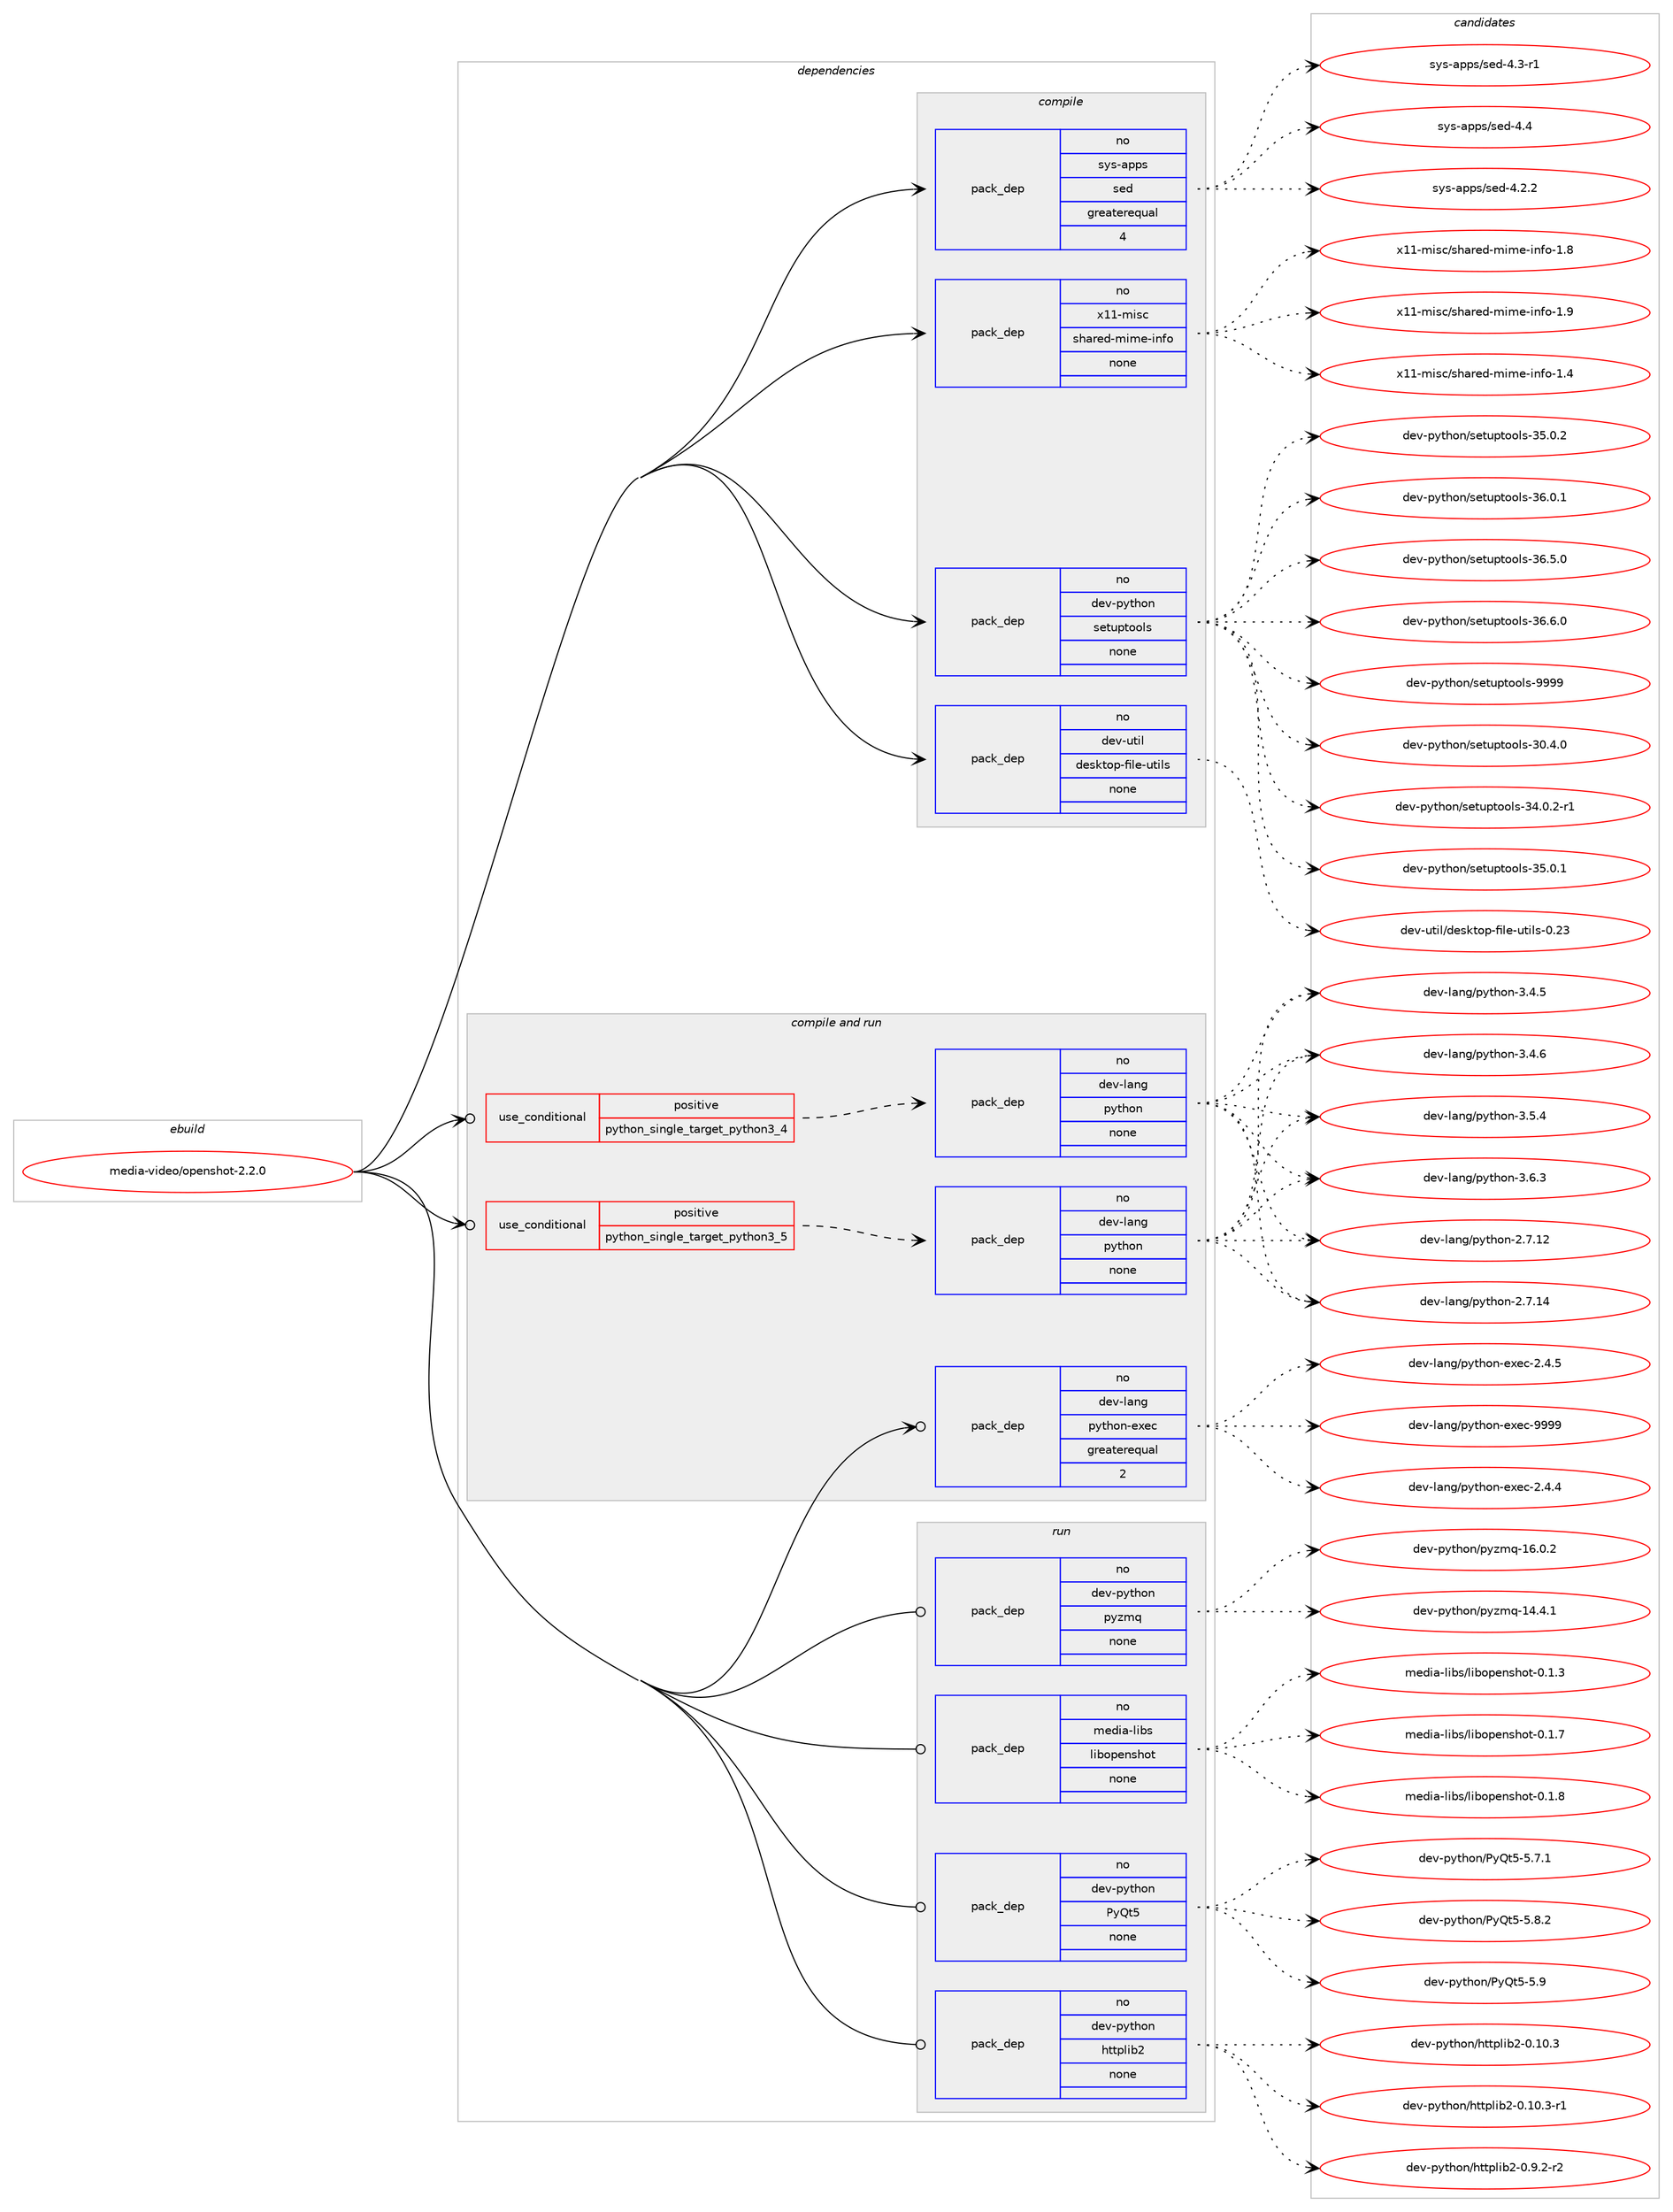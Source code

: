 digraph prolog {

# *************
# Graph options
# *************

newrank=true;
concentrate=true;
compound=true;
graph [rankdir=LR,fontname=Helvetica,fontsize=10,ranksep=1.5];#, ranksep=2.5, nodesep=0.2];
edge  [arrowhead=vee];
node  [fontname=Helvetica,fontsize=10];

# **********
# The ebuild
# **********

subgraph cluster_leftcol {
color=gray;
rank=same;
label=<<i>ebuild</i>>;
id [label="media-video/openshot-2.2.0", color=red, width=4, href="../media-video/openshot-2.2.0.svg"];
}

# ****************
# The dependencies
# ****************

subgraph cluster_midcol {
color=gray;
label=<<i>dependencies</i>>;
subgraph cluster_compile {
fillcolor="#eeeeee";
style=filled;
label=<<i>compile</i>>;
subgraph pack292030 {
dependency396163 [label=<<TABLE BORDER="0" CELLBORDER="1" CELLSPACING="0" CELLPADDING="4" WIDTH="220"><TR><TD ROWSPAN="6" CELLPADDING="30">pack_dep</TD></TR><TR><TD WIDTH="110">no</TD></TR><TR><TD>dev-python</TD></TR><TR><TD>setuptools</TD></TR><TR><TD>none</TD></TR><TR><TD></TD></TR></TABLE>>, shape=none, color=blue];
}
id:e -> dependency396163:w [weight=20,style="solid",arrowhead="vee"];
subgraph pack292031 {
dependency396164 [label=<<TABLE BORDER="0" CELLBORDER="1" CELLSPACING="0" CELLPADDING="4" WIDTH="220"><TR><TD ROWSPAN="6" CELLPADDING="30">pack_dep</TD></TR><TR><TD WIDTH="110">no</TD></TR><TR><TD>dev-util</TD></TR><TR><TD>desktop-file-utils</TD></TR><TR><TD>none</TD></TR><TR><TD></TD></TR></TABLE>>, shape=none, color=blue];
}
id:e -> dependency396164:w [weight=20,style="solid",arrowhead="vee"];
subgraph pack292032 {
dependency396165 [label=<<TABLE BORDER="0" CELLBORDER="1" CELLSPACING="0" CELLPADDING="4" WIDTH="220"><TR><TD ROWSPAN="6" CELLPADDING="30">pack_dep</TD></TR><TR><TD WIDTH="110">no</TD></TR><TR><TD>sys-apps</TD></TR><TR><TD>sed</TD></TR><TR><TD>greaterequal</TD></TR><TR><TD>4</TD></TR></TABLE>>, shape=none, color=blue];
}
id:e -> dependency396165:w [weight=20,style="solid",arrowhead="vee"];
subgraph pack292033 {
dependency396166 [label=<<TABLE BORDER="0" CELLBORDER="1" CELLSPACING="0" CELLPADDING="4" WIDTH="220"><TR><TD ROWSPAN="6" CELLPADDING="30">pack_dep</TD></TR><TR><TD WIDTH="110">no</TD></TR><TR><TD>x11-misc</TD></TR><TR><TD>shared-mime-info</TD></TR><TR><TD>none</TD></TR><TR><TD></TD></TR></TABLE>>, shape=none, color=blue];
}
id:e -> dependency396166:w [weight=20,style="solid",arrowhead="vee"];
}
subgraph cluster_compileandrun {
fillcolor="#eeeeee";
style=filled;
label=<<i>compile and run</i>>;
subgraph cond97719 {
dependency396167 [label=<<TABLE BORDER="0" CELLBORDER="1" CELLSPACING="0" CELLPADDING="4"><TR><TD ROWSPAN="3" CELLPADDING="10">use_conditional</TD></TR><TR><TD>positive</TD></TR><TR><TD>python_single_target_python3_4</TD></TR></TABLE>>, shape=none, color=red];
subgraph pack292034 {
dependency396168 [label=<<TABLE BORDER="0" CELLBORDER="1" CELLSPACING="0" CELLPADDING="4" WIDTH="220"><TR><TD ROWSPAN="6" CELLPADDING="30">pack_dep</TD></TR><TR><TD WIDTH="110">no</TD></TR><TR><TD>dev-lang</TD></TR><TR><TD>python</TD></TR><TR><TD>none</TD></TR><TR><TD></TD></TR></TABLE>>, shape=none, color=blue];
}
dependency396167:e -> dependency396168:w [weight=20,style="dashed",arrowhead="vee"];
}
id:e -> dependency396167:w [weight=20,style="solid",arrowhead="odotvee"];
subgraph cond97720 {
dependency396169 [label=<<TABLE BORDER="0" CELLBORDER="1" CELLSPACING="0" CELLPADDING="4"><TR><TD ROWSPAN="3" CELLPADDING="10">use_conditional</TD></TR><TR><TD>positive</TD></TR><TR><TD>python_single_target_python3_5</TD></TR></TABLE>>, shape=none, color=red];
subgraph pack292035 {
dependency396170 [label=<<TABLE BORDER="0" CELLBORDER="1" CELLSPACING="0" CELLPADDING="4" WIDTH="220"><TR><TD ROWSPAN="6" CELLPADDING="30">pack_dep</TD></TR><TR><TD WIDTH="110">no</TD></TR><TR><TD>dev-lang</TD></TR><TR><TD>python</TD></TR><TR><TD>none</TD></TR><TR><TD></TD></TR></TABLE>>, shape=none, color=blue];
}
dependency396169:e -> dependency396170:w [weight=20,style="dashed",arrowhead="vee"];
}
id:e -> dependency396169:w [weight=20,style="solid",arrowhead="odotvee"];
subgraph pack292036 {
dependency396171 [label=<<TABLE BORDER="0" CELLBORDER="1" CELLSPACING="0" CELLPADDING="4" WIDTH="220"><TR><TD ROWSPAN="6" CELLPADDING="30">pack_dep</TD></TR><TR><TD WIDTH="110">no</TD></TR><TR><TD>dev-lang</TD></TR><TR><TD>python-exec</TD></TR><TR><TD>greaterequal</TD></TR><TR><TD>2</TD></TR></TABLE>>, shape=none, color=blue];
}
id:e -> dependency396171:w [weight=20,style="solid",arrowhead="odotvee"];
}
subgraph cluster_run {
fillcolor="#eeeeee";
style=filled;
label=<<i>run</i>>;
subgraph pack292037 {
dependency396172 [label=<<TABLE BORDER="0" CELLBORDER="1" CELLSPACING="0" CELLPADDING="4" WIDTH="220"><TR><TD ROWSPAN="6" CELLPADDING="30">pack_dep</TD></TR><TR><TD WIDTH="110">no</TD></TR><TR><TD>dev-python</TD></TR><TR><TD>PyQt5</TD></TR><TR><TD>none</TD></TR><TR><TD></TD></TR></TABLE>>, shape=none, color=blue];
}
id:e -> dependency396172:w [weight=20,style="solid",arrowhead="odot"];
subgraph pack292038 {
dependency396173 [label=<<TABLE BORDER="0" CELLBORDER="1" CELLSPACING="0" CELLPADDING="4" WIDTH="220"><TR><TD ROWSPAN="6" CELLPADDING="30">pack_dep</TD></TR><TR><TD WIDTH="110">no</TD></TR><TR><TD>dev-python</TD></TR><TR><TD>httplib2</TD></TR><TR><TD>none</TD></TR><TR><TD></TD></TR></TABLE>>, shape=none, color=blue];
}
id:e -> dependency396173:w [weight=20,style="solid",arrowhead="odot"];
subgraph pack292039 {
dependency396174 [label=<<TABLE BORDER="0" CELLBORDER="1" CELLSPACING="0" CELLPADDING="4" WIDTH="220"><TR><TD ROWSPAN="6" CELLPADDING="30">pack_dep</TD></TR><TR><TD WIDTH="110">no</TD></TR><TR><TD>dev-python</TD></TR><TR><TD>pyzmq</TD></TR><TR><TD>none</TD></TR><TR><TD></TD></TR></TABLE>>, shape=none, color=blue];
}
id:e -> dependency396174:w [weight=20,style="solid",arrowhead="odot"];
subgraph pack292040 {
dependency396175 [label=<<TABLE BORDER="0" CELLBORDER="1" CELLSPACING="0" CELLPADDING="4" WIDTH="220"><TR><TD ROWSPAN="6" CELLPADDING="30">pack_dep</TD></TR><TR><TD WIDTH="110">no</TD></TR><TR><TD>media-libs</TD></TR><TR><TD>libopenshot</TD></TR><TR><TD>none</TD></TR><TR><TD></TD></TR></TABLE>>, shape=none, color=blue];
}
id:e -> dependency396175:w [weight=20,style="solid",arrowhead="odot"];
}
}

# **************
# The candidates
# **************

subgraph cluster_choices {
rank=same;
color=gray;
label=<<i>candidates</i>>;

subgraph choice292030 {
color=black;
nodesep=1;
choice100101118451121211161041111104711510111611711211611111110811545514846524648 [label="dev-python/setuptools-30.4.0", color=red, width=4,href="../dev-python/setuptools-30.4.0.svg"];
choice1001011184511212111610411111047115101116117112116111111108115455152464846504511449 [label="dev-python/setuptools-34.0.2-r1", color=red, width=4,href="../dev-python/setuptools-34.0.2-r1.svg"];
choice100101118451121211161041111104711510111611711211611111110811545515346484649 [label="dev-python/setuptools-35.0.1", color=red, width=4,href="../dev-python/setuptools-35.0.1.svg"];
choice100101118451121211161041111104711510111611711211611111110811545515346484650 [label="dev-python/setuptools-35.0.2", color=red, width=4,href="../dev-python/setuptools-35.0.2.svg"];
choice100101118451121211161041111104711510111611711211611111110811545515446484649 [label="dev-python/setuptools-36.0.1", color=red, width=4,href="../dev-python/setuptools-36.0.1.svg"];
choice100101118451121211161041111104711510111611711211611111110811545515446534648 [label="dev-python/setuptools-36.5.0", color=red, width=4,href="../dev-python/setuptools-36.5.0.svg"];
choice100101118451121211161041111104711510111611711211611111110811545515446544648 [label="dev-python/setuptools-36.6.0", color=red, width=4,href="../dev-python/setuptools-36.6.0.svg"];
choice10010111845112121116104111110471151011161171121161111111081154557575757 [label="dev-python/setuptools-9999", color=red, width=4,href="../dev-python/setuptools-9999.svg"];
dependency396163:e -> choice100101118451121211161041111104711510111611711211611111110811545514846524648:w [style=dotted,weight="100"];
dependency396163:e -> choice1001011184511212111610411111047115101116117112116111111108115455152464846504511449:w [style=dotted,weight="100"];
dependency396163:e -> choice100101118451121211161041111104711510111611711211611111110811545515346484649:w [style=dotted,weight="100"];
dependency396163:e -> choice100101118451121211161041111104711510111611711211611111110811545515346484650:w [style=dotted,weight="100"];
dependency396163:e -> choice100101118451121211161041111104711510111611711211611111110811545515446484649:w [style=dotted,weight="100"];
dependency396163:e -> choice100101118451121211161041111104711510111611711211611111110811545515446534648:w [style=dotted,weight="100"];
dependency396163:e -> choice100101118451121211161041111104711510111611711211611111110811545515446544648:w [style=dotted,weight="100"];
dependency396163:e -> choice10010111845112121116104111110471151011161171121161111111081154557575757:w [style=dotted,weight="100"];
}
subgraph choice292031 {
color=black;
nodesep=1;
choice100101118451171161051084710010111510711611111245102105108101451171161051081154548465051 [label="dev-util/desktop-file-utils-0.23", color=red, width=4,href="../dev-util/desktop-file-utils-0.23.svg"];
dependency396164:e -> choice100101118451171161051084710010111510711611111245102105108101451171161051081154548465051:w [style=dotted,weight="100"];
}
subgraph choice292032 {
color=black;
nodesep=1;
choice115121115459711211211547115101100455246504650 [label="sys-apps/sed-4.2.2", color=red, width=4,href="../sys-apps/sed-4.2.2.svg"];
choice115121115459711211211547115101100455246514511449 [label="sys-apps/sed-4.3-r1", color=red, width=4,href="../sys-apps/sed-4.3-r1.svg"];
choice11512111545971121121154711510110045524652 [label="sys-apps/sed-4.4", color=red, width=4,href="../sys-apps/sed-4.4.svg"];
dependency396165:e -> choice115121115459711211211547115101100455246504650:w [style=dotted,weight="100"];
dependency396165:e -> choice115121115459711211211547115101100455246514511449:w [style=dotted,weight="100"];
dependency396165:e -> choice11512111545971121121154711510110045524652:w [style=dotted,weight="100"];
}
subgraph choice292033 {
color=black;
nodesep=1;
choice120494945109105115994711510497114101100451091051091014510511010211145494652 [label="x11-misc/shared-mime-info-1.4", color=red, width=4,href="../x11-misc/shared-mime-info-1.4.svg"];
choice120494945109105115994711510497114101100451091051091014510511010211145494656 [label="x11-misc/shared-mime-info-1.8", color=red, width=4,href="../x11-misc/shared-mime-info-1.8.svg"];
choice120494945109105115994711510497114101100451091051091014510511010211145494657 [label="x11-misc/shared-mime-info-1.9", color=red, width=4,href="../x11-misc/shared-mime-info-1.9.svg"];
dependency396166:e -> choice120494945109105115994711510497114101100451091051091014510511010211145494652:w [style=dotted,weight="100"];
dependency396166:e -> choice120494945109105115994711510497114101100451091051091014510511010211145494656:w [style=dotted,weight="100"];
dependency396166:e -> choice120494945109105115994711510497114101100451091051091014510511010211145494657:w [style=dotted,weight="100"];
}
subgraph choice292034 {
color=black;
nodesep=1;
choice10010111845108971101034711212111610411111045504655464950 [label="dev-lang/python-2.7.12", color=red, width=4,href="../dev-lang/python-2.7.12.svg"];
choice10010111845108971101034711212111610411111045504655464952 [label="dev-lang/python-2.7.14", color=red, width=4,href="../dev-lang/python-2.7.14.svg"];
choice100101118451089711010347112121116104111110455146524653 [label="dev-lang/python-3.4.5", color=red, width=4,href="../dev-lang/python-3.4.5.svg"];
choice100101118451089711010347112121116104111110455146524654 [label="dev-lang/python-3.4.6", color=red, width=4,href="../dev-lang/python-3.4.6.svg"];
choice100101118451089711010347112121116104111110455146534652 [label="dev-lang/python-3.5.4", color=red, width=4,href="../dev-lang/python-3.5.4.svg"];
choice100101118451089711010347112121116104111110455146544651 [label="dev-lang/python-3.6.3", color=red, width=4,href="../dev-lang/python-3.6.3.svg"];
dependency396168:e -> choice10010111845108971101034711212111610411111045504655464950:w [style=dotted,weight="100"];
dependency396168:e -> choice10010111845108971101034711212111610411111045504655464952:w [style=dotted,weight="100"];
dependency396168:e -> choice100101118451089711010347112121116104111110455146524653:w [style=dotted,weight="100"];
dependency396168:e -> choice100101118451089711010347112121116104111110455146524654:w [style=dotted,weight="100"];
dependency396168:e -> choice100101118451089711010347112121116104111110455146534652:w [style=dotted,weight="100"];
dependency396168:e -> choice100101118451089711010347112121116104111110455146544651:w [style=dotted,weight="100"];
}
subgraph choice292035 {
color=black;
nodesep=1;
choice10010111845108971101034711212111610411111045504655464950 [label="dev-lang/python-2.7.12", color=red, width=4,href="../dev-lang/python-2.7.12.svg"];
choice10010111845108971101034711212111610411111045504655464952 [label="dev-lang/python-2.7.14", color=red, width=4,href="../dev-lang/python-2.7.14.svg"];
choice100101118451089711010347112121116104111110455146524653 [label="dev-lang/python-3.4.5", color=red, width=4,href="../dev-lang/python-3.4.5.svg"];
choice100101118451089711010347112121116104111110455146524654 [label="dev-lang/python-3.4.6", color=red, width=4,href="../dev-lang/python-3.4.6.svg"];
choice100101118451089711010347112121116104111110455146534652 [label="dev-lang/python-3.5.4", color=red, width=4,href="../dev-lang/python-3.5.4.svg"];
choice100101118451089711010347112121116104111110455146544651 [label="dev-lang/python-3.6.3", color=red, width=4,href="../dev-lang/python-3.6.3.svg"];
dependency396170:e -> choice10010111845108971101034711212111610411111045504655464950:w [style=dotted,weight="100"];
dependency396170:e -> choice10010111845108971101034711212111610411111045504655464952:w [style=dotted,weight="100"];
dependency396170:e -> choice100101118451089711010347112121116104111110455146524653:w [style=dotted,weight="100"];
dependency396170:e -> choice100101118451089711010347112121116104111110455146524654:w [style=dotted,weight="100"];
dependency396170:e -> choice100101118451089711010347112121116104111110455146534652:w [style=dotted,weight="100"];
dependency396170:e -> choice100101118451089711010347112121116104111110455146544651:w [style=dotted,weight="100"];
}
subgraph choice292036 {
color=black;
nodesep=1;
choice1001011184510897110103471121211161041111104510112010199455046524652 [label="dev-lang/python-exec-2.4.4", color=red, width=4,href="../dev-lang/python-exec-2.4.4.svg"];
choice1001011184510897110103471121211161041111104510112010199455046524653 [label="dev-lang/python-exec-2.4.5", color=red, width=4,href="../dev-lang/python-exec-2.4.5.svg"];
choice10010111845108971101034711212111610411111045101120101994557575757 [label="dev-lang/python-exec-9999", color=red, width=4,href="../dev-lang/python-exec-9999.svg"];
dependency396171:e -> choice1001011184510897110103471121211161041111104510112010199455046524652:w [style=dotted,weight="100"];
dependency396171:e -> choice1001011184510897110103471121211161041111104510112010199455046524653:w [style=dotted,weight="100"];
dependency396171:e -> choice10010111845108971101034711212111610411111045101120101994557575757:w [style=dotted,weight="100"];
}
subgraph choice292037 {
color=black;
nodesep=1;
choice1001011184511212111610411111047801218111653455346554649 [label="dev-python/PyQt5-5.7.1", color=red, width=4,href="../dev-python/PyQt5-5.7.1.svg"];
choice1001011184511212111610411111047801218111653455346564650 [label="dev-python/PyQt5-5.8.2", color=red, width=4,href="../dev-python/PyQt5-5.8.2.svg"];
choice100101118451121211161041111104780121811165345534657 [label="dev-python/PyQt5-5.9", color=red, width=4,href="../dev-python/PyQt5-5.9.svg"];
dependency396172:e -> choice1001011184511212111610411111047801218111653455346554649:w [style=dotted,weight="100"];
dependency396172:e -> choice1001011184511212111610411111047801218111653455346564650:w [style=dotted,weight="100"];
dependency396172:e -> choice100101118451121211161041111104780121811165345534657:w [style=dotted,weight="100"];
}
subgraph choice292038 {
color=black;
nodesep=1;
choice1001011184511212111610411111047104116116112108105985045484649484651 [label="dev-python/httplib2-0.10.3", color=red, width=4,href="../dev-python/httplib2-0.10.3.svg"];
choice10010111845112121116104111110471041161161121081059850454846494846514511449 [label="dev-python/httplib2-0.10.3-r1", color=red, width=4,href="../dev-python/httplib2-0.10.3-r1.svg"];
choice100101118451121211161041111104710411611611210810598504548465746504511450 [label="dev-python/httplib2-0.9.2-r2", color=red, width=4,href="../dev-python/httplib2-0.9.2-r2.svg"];
dependency396173:e -> choice1001011184511212111610411111047104116116112108105985045484649484651:w [style=dotted,weight="100"];
dependency396173:e -> choice10010111845112121116104111110471041161161121081059850454846494846514511449:w [style=dotted,weight="100"];
dependency396173:e -> choice100101118451121211161041111104710411611611210810598504548465746504511450:w [style=dotted,weight="100"];
}
subgraph choice292039 {
color=black;
nodesep=1;
choice100101118451121211161041111104711212112210911345495246524649 [label="dev-python/pyzmq-14.4.1", color=red, width=4,href="../dev-python/pyzmq-14.4.1.svg"];
choice100101118451121211161041111104711212112210911345495446484650 [label="dev-python/pyzmq-16.0.2", color=red, width=4,href="../dev-python/pyzmq-16.0.2.svg"];
dependency396174:e -> choice100101118451121211161041111104711212112210911345495246524649:w [style=dotted,weight="100"];
dependency396174:e -> choice100101118451121211161041111104711212112210911345495446484650:w [style=dotted,weight="100"];
}
subgraph choice292040 {
color=black;
nodesep=1;
choice1091011001059745108105981154710810598111112101110115104111116454846494651 [label="media-libs/libopenshot-0.1.3", color=red, width=4,href="../media-libs/libopenshot-0.1.3.svg"];
choice1091011001059745108105981154710810598111112101110115104111116454846494655 [label="media-libs/libopenshot-0.1.7", color=red, width=4,href="../media-libs/libopenshot-0.1.7.svg"];
choice1091011001059745108105981154710810598111112101110115104111116454846494656 [label="media-libs/libopenshot-0.1.8", color=red, width=4,href="../media-libs/libopenshot-0.1.8.svg"];
dependency396175:e -> choice1091011001059745108105981154710810598111112101110115104111116454846494651:w [style=dotted,weight="100"];
dependency396175:e -> choice1091011001059745108105981154710810598111112101110115104111116454846494655:w [style=dotted,weight="100"];
dependency396175:e -> choice1091011001059745108105981154710810598111112101110115104111116454846494656:w [style=dotted,weight="100"];
}
}

}
